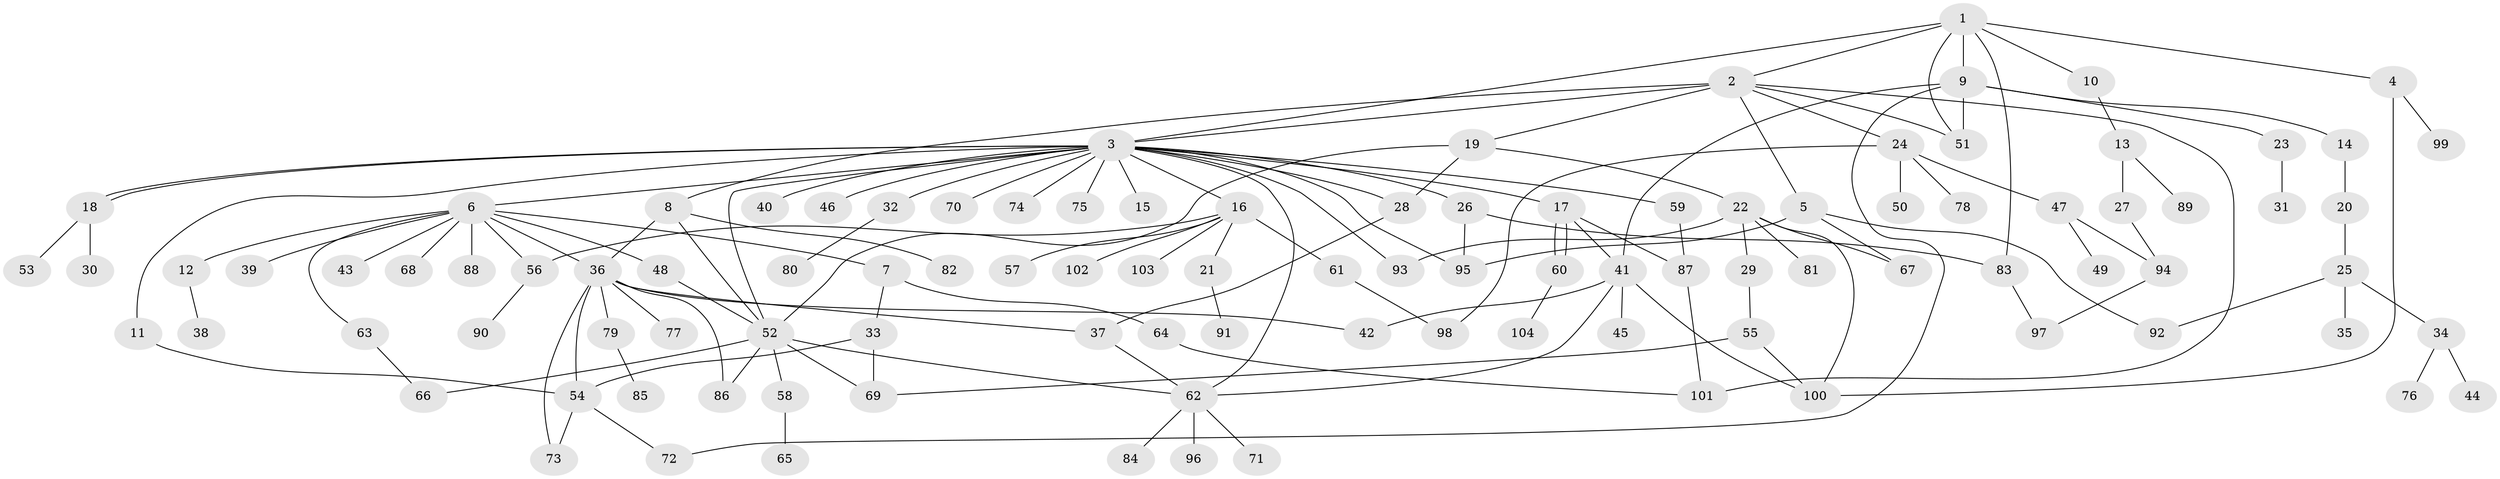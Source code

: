 // Generated by graph-tools (version 1.1) at 2025/14/03/09/25 04:14:39]
// undirected, 104 vertices, 143 edges
graph export_dot {
graph [start="1"]
  node [color=gray90,style=filled];
  1;
  2;
  3;
  4;
  5;
  6;
  7;
  8;
  9;
  10;
  11;
  12;
  13;
  14;
  15;
  16;
  17;
  18;
  19;
  20;
  21;
  22;
  23;
  24;
  25;
  26;
  27;
  28;
  29;
  30;
  31;
  32;
  33;
  34;
  35;
  36;
  37;
  38;
  39;
  40;
  41;
  42;
  43;
  44;
  45;
  46;
  47;
  48;
  49;
  50;
  51;
  52;
  53;
  54;
  55;
  56;
  57;
  58;
  59;
  60;
  61;
  62;
  63;
  64;
  65;
  66;
  67;
  68;
  69;
  70;
  71;
  72;
  73;
  74;
  75;
  76;
  77;
  78;
  79;
  80;
  81;
  82;
  83;
  84;
  85;
  86;
  87;
  88;
  89;
  90;
  91;
  92;
  93;
  94;
  95;
  96;
  97;
  98;
  99;
  100;
  101;
  102;
  103;
  104;
  1 -- 2;
  1 -- 3;
  1 -- 4;
  1 -- 9;
  1 -- 10;
  1 -- 51;
  1 -- 83;
  2 -- 3;
  2 -- 5;
  2 -- 8;
  2 -- 19;
  2 -- 24;
  2 -- 51;
  2 -- 101;
  3 -- 6;
  3 -- 11;
  3 -- 15;
  3 -- 16;
  3 -- 17;
  3 -- 18;
  3 -- 18;
  3 -- 26;
  3 -- 28;
  3 -- 32;
  3 -- 40;
  3 -- 46;
  3 -- 52;
  3 -- 59;
  3 -- 62;
  3 -- 70;
  3 -- 74;
  3 -- 75;
  3 -- 93;
  3 -- 95;
  4 -- 99;
  4 -- 100;
  5 -- 67;
  5 -- 92;
  5 -- 95;
  6 -- 7;
  6 -- 12;
  6 -- 36;
  6 -- 39;
  6 -- 43;
  6 -- 48;
  6 -- 56;
  6 -- 63;
  6 -- 68;
  6 -- 88;
  7 -- 33;
  7 -- 64;
  8 -- 36;
  8 -- 52;
  8 -- 82;
  9 -- 14;
  9 -- 23;
  9 -- 41;
  9 -- 51;
  9 -- 72;
  10 -- 13;
  11 -- 54;
  12 -- 38;
  13 -- 27;
  13 -- 89;
  14 -- 20;
  16 -- 21;
  16 -- 56;
  16 -- 57;
  16 -- 61;
  16 -- 102;
  16 -- 103;
  17 -- 41;
  17 -- 60;
  17 -- 60;
  17 -- 87;
  18 -- 30;
  18 -- 53;
  19 -- 22;
  19 -- 28;
  19 -- 52;
  20 -- 25;
  21 -- 91;
  22 -- 29;
  22 -- 67;
  22 -- 81;
  22 -- 93;
  22 -- 100;
  23 -- 31;
  24 -- 47;
  24 -- 50;
  24 -- 78;
  24 -- 98;
  25 -- 34;
  25 -- 35;
  25 -- 92;
  26 -- 83;
  26 -- 95;
  27 -- 94;
  28 -- 37;
  29 -- 55;
  32 -- 80;
  33 -- 54;
  33 -- 69;
  34 -- 44;
  34 -- 76;
  36 -- 37;
  36 -- 42;
  36 -- 54;
  36 -- 73;
  36 -- 77;
  36 -- 79;
  36 -- 86;
  37 -- 62;
  41 -- 42;
  41 -- 45;
  41 -- 62;
  41 -- 100;
  47 -- 49;
  47 -- 94;
  48 -- 52;
  52 -- 58;
  52 -- 62;
  52 -- 66;
  52 -- 69;
  52 -- 86;
  54 -- 72;
  54 -- 73;
  55 -- 69;
  55 -- 100;
  56 -- 90;
  58 -- 65;
  59 -- 87;
  60 -- 104;
  61 -- 98;
  62 -- 71;
  62 -- 84;
  62 -- 96;
  63 -- 66;
  64 -- 101;
  79 -- 85;
  83 -- 97;
  87 -- 101;
  94 -- 97;
}
